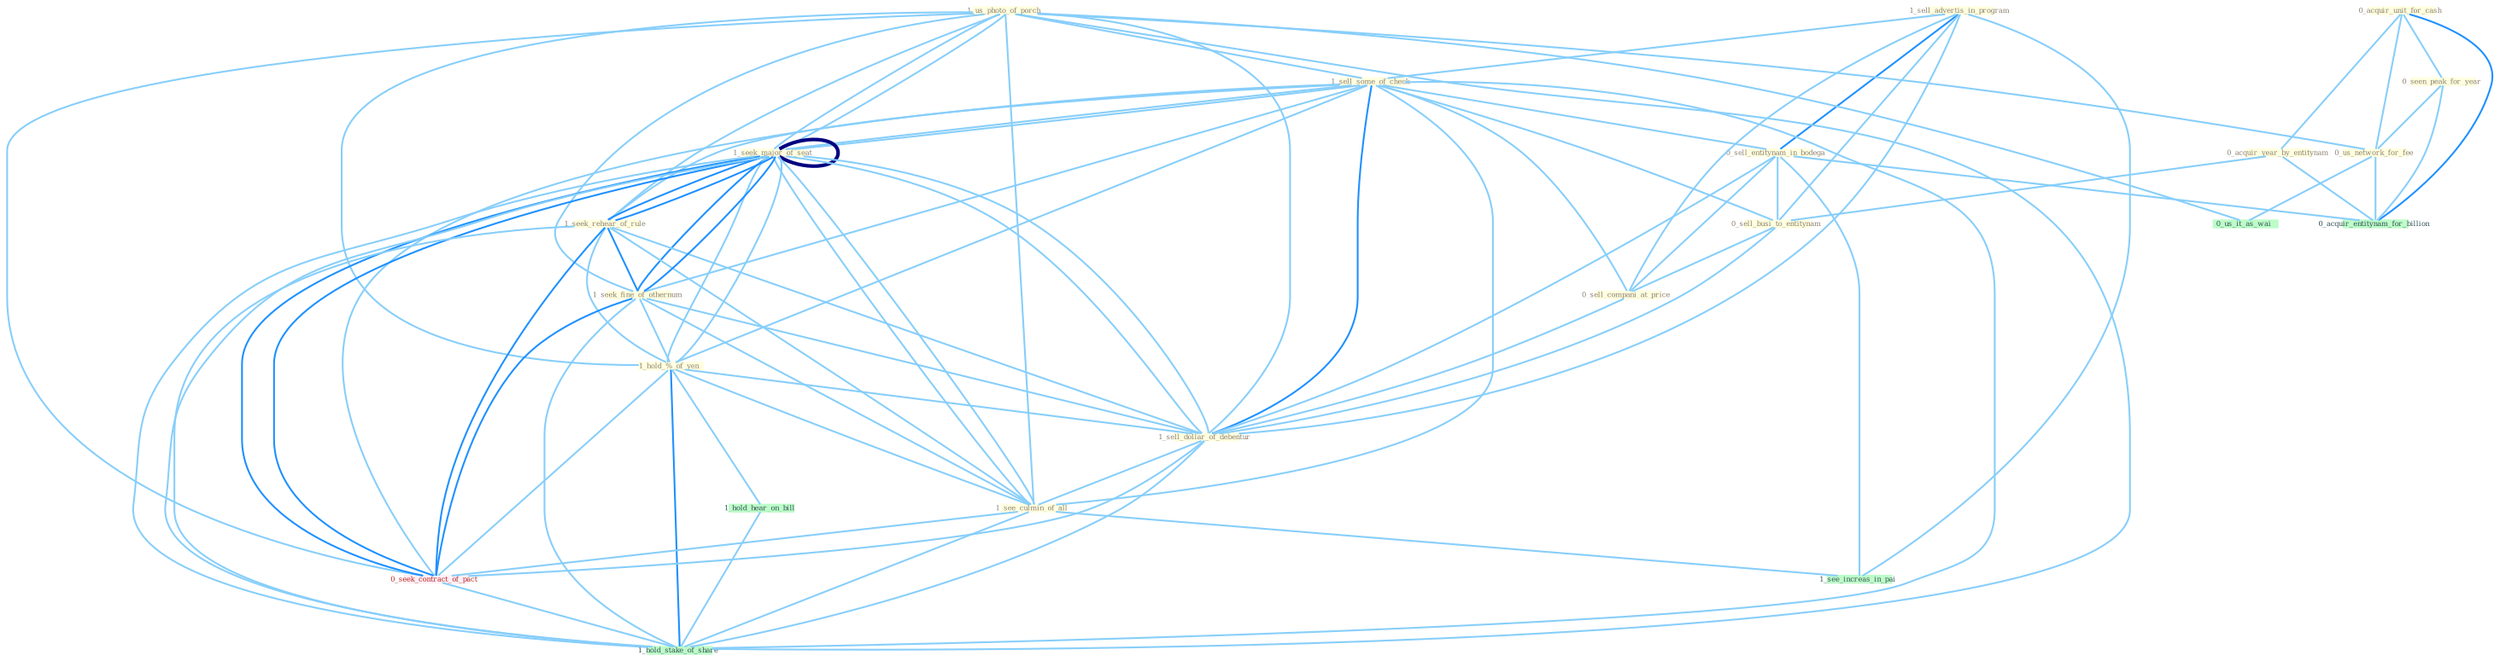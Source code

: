 Graph G{ 
    node
    [shape=polygon,style=filled,width=.5,height=.06,color="#BDFCC9",fixedsize=true,fontsize=4,
    fontcolor="#2f4f4f"];
    {node
    [color="#ffffe0", fontcolor="#8b7d6b"] "1_sell_advertis_in_program " "1_us_photo_of_porch " "1_sell_some_of_check " "0_sell_entitynam_in_bodega " "1_seek_major_of_seat " "0_acquir_unit_for_cash " "1_seek_rehear_of_rule " "0_seen_peak_for_year " "1_seek_fine_of_othernum " "0_us_network_for_fee " "1_hold_%_of_yen " "0_acquir_year_by_entitynam " "1_seek_major_of_seat " "0_sell_busi_to_entitynam " "0_sell_compani_at_price " "1_sell_dollar_of_debentur " "1_see_culmin_of_all "}
{node [color="#fff0f5", fontcolor="#b22222"] "0_seek_contract_of_pact "}
edge [color="#B0E2FF"];

	"1_sell_advertis_in_program " -- "1_sell_some_of_check " [w="1", color="#87cefa" ];
	"1_sell_advertis_in_program " -- "0_sell_entitynam_in_bodega " [w="2", color="#1e90ff" , len=0.8];
	"1_sell_advertis_in_program " -- "0_sell_busi_to_entitynam " [w="1", color="#87cefa" ];
	"1_sell_advertis_in_program " -- "0_sell_compani_at_price " [w="1", color="#87cefa" ];
	"1_sell_advertis_in_program " -- "1_sell_dollar_of_debentur " [w="1", color="#87cefa" ];
	"1_sell_advertis_in_program " -- "1_see_increas_in_pai " [w="1", color="#87cefa" ];
	"1_us_photo_of_porch " -- "1_sell_some_of_check " [w="1", color="#87cefa" ];
	"1_us_photo_of_porch " -- "1_seek_major_of_seat " [w="1", color="#87cefa" ];
	"1_us_photo_of_porch " -- "1_seek_rehear_of_rule " [w="1", color="#87cefa" ];
	"1_us_photo_of_porch " -- "1_seek_fine_of_othernum " [w="1", color="#87cefa" ];
	"1_us_photo_of_porch " -- "0_us_network_for_fee " [w="1", color="#87cefa" ];
	"1_us_photo_of_porch " -- "1_hold_%_of_yen " [w="1", color="#87cefa" ];
	"1_us_photo_of_porch " -- "1_seek_major_of_seat " [w="1", color="#87cefa" ];
	"1_us_photo_of_porch " -- "1_sell_dollar_of_debentur " [w="1", color="#87cefa" ];
	"1_us_photo_of_porch " -- "1_see_culmin_of_all " [w="1", color="#87cefa" ];
	"1_us_photo_of_porch " -- "0_seek_contract_of_pact " [w="1", color="#87cefa" ];
	"1_us_photo_of_porch " -- "0_us_it_as_wai " [w="1", color="#87cefa" ];
	"1_us_photo_of_porch " -- "1_hold_stake_of_share " [w="1", color="#87cefa" ];
	"1_sell_some_of_check " -- "0_sell_entitynam_in_bodega " [w="1", color="#87cefa" ];
	"1_sell_some_of_check " -- "1_seek_major_of_seat " [w="1", color="#87cefa" ];
	"1_sell_some_of_check " -- "1_seek_rehear_of_rule " [w="1", color="#87cefa" ];
	"1_sell_some_of_check " -- "1_seek_fine_of_othernum " [w="1", color="#87cefa" ];
	"1_sell_some_of_check " -- "1_hold_%_of_yen " [w="1", color="#87cefa" ];
	"1_sell_some_of_check " -- "1_seek_major_of_seat " [w="1", color="#87cefa" ];
	"1_sell_some_of_check " -- "0_sell_busi_to_entitynam " [w="1", color="#87cefa" ];
	"1_sell_some_of_check " -- "0_sell_compani_at_price " [w="1", color="#87cefa" ];
	"1_sell_some_of_check " -- "1_sell_dollar_of_debentur " [w="2", color="#1e90ff" , len=0.8];
	"1_sell_some_of_check " -- "1_see_culmin_of_all " [w="1", color="#87cefa" ];
	"1_sell_some_of_check " -- "0_seek_contract_of_pact " [w="1", color="#87cefa" ];
	"1_sell_some_of_check " -- "1_hold_stake_of_share " [w="1", color="#87cefa" ];
	"0_sell_entitynam_in_bodega " -- "0_sell_busi_to_entitynam " [w="1", color="#87cefa" ];
	"0_sell_entitynam_in_bodega " -- "0_sell_compani_at_price " [w="1", color="#87cefa" ];
	"0_sell_entitynam_in_bodega " -- "1_sell_dollar_of_debentur " [w="1", color="#87cefa" ];
	"0_sell_entitynam_in_bodega " -- "0_acquir_entitynam_for_billion " [w="1", color="#87cefa" ];
	"0_sell_entitynam_in_bodega " -- "1_see_increas_in_pai " [w="1", color="#87cefa" ];
	"1_seek_major_of_seat " -- "1_seek_rehear_of_rule " [w="2", color="#1e90ff" , len=0.8];
	"1_seek_major_of_seat " -- "1_seek_fine_of_othernum " [w="2", color="#1e90ff" , len=0.8];
	"1_seek_major_of_seat " -- "1_hold_%_of_yen " [w="1", color="#87cefa" ];
	"1_seek_major_of_seat " -- "1_seek_major_of_seat " [w="4", style=bold, color="#000080", len=0.4];
	"1_seek_major_of_seat " -- "1_sell_dollar_of_debentur " [w="1", color="#87cefa" ];
	"1_seek_major_of_seat " -- "1_see_culmin_of_all " [w="1", color="#87cefa" ];
	"1_seek_major_of_seat " -- "0_seek_contract_of_pact " [w="2", color="#1e90ff" , len=0.8];
	"1_seek_major_of_seat " -- "1_hold_stake_of_share " [w="1", color="#87cefa" ];
	"0_acquir_unit_for_cash " -- "0_seen_peak_for_year " [w="1", color="#87cefa" ];
	"0_acquir_unit_for_cash " -- "0_us_network_for_fee " [w="1", color="#87cefa" ];
	"0_acquir_unit_for_cash " -- "0_acquir_year_by_entitynam " [w="1", color="#87cefa" ];
	"0_acquir_unit_for_cash " -- "0_acquir_entitynam_for_billion " [w="2", color="#1e90ff" , len=0.8];
	"1_seek_rehear_of_rule " -- "1_seek_fine_of_othernum " [w="2", color="#1e90ff" , len=0.8];
	"1_seek_rehear_of_rule " -- "1_hold_%_of_yen " [w="1", color="#87cefa" ];
	"1_seek_rehear_of_rule " -- "1_seek_major_of_seat " [w="2", color="#1e90ff" , len=0.8];
	"1_seek_rehear_of_rule " -- "1_sell_dollar_of_debentur " [w="1", color="#87cefa" ];
	"1_seek_rehear_of_rule " -- "1_see_culmin_of_all " [w="1", color="#87cefa" ];
	"1_seek_rehear_of_rule " -- "0_seek_contract_of_pact " [w="2", color="#1e90ff" , len=0.8];
	"1_seek_rehear_of_rule " -- "1_hold_stake_of_share " [w="1", color="#87cefa" ];
	"0_seen_peak_for_year " -- "0_us_network_for_fee " [w="1", color="#87cefa" ];
	"0_seen_peak_for_year " -- "0_acquir_entitynam_for_billion " [w="1", color="#87cefa" ];
	"1_seek_fine_of_othernum " -- "1_hold_%_of_yen " [w="1", color="#87cefa" ];
	"1_seek_fine_of_othernum " -- "1_seek_major_of_seat " [w="2", color="#1e90ff" , len=0.8];
	"1_seek_fine_of_othernum " -- "1_sell_dollar_of_debentur " [w="1", color="#87cefa" ];
	"1_seek_fine_of_othernum " -- "1_see_culmin_of_all " [w="1", color="#87cefa" ];
	"1_seek_fine_of_othernum " -- "0_seek_contract_of_pact " [w="2", color="#1e90ff" , len=0.8];
	"1_seek_fine_of_othernum " -- "1_hold_stake_of_share " [w="1", color="#87cefa" ];
	"0_us_network_for_fee " -- "0_us_it_as_wai " [w="1", color="#87cefa" ];
	"0_us_network_for_fee " -- "0_acquir_entitynam_for_billion " [w="1", color="#87cefa" ];
	"1_hold_%_of_yen " -- "1_seek_major_of_seat " [w="1", color="#87cefa" ];
	"1_hold_%_of_yen " -- "1_sell_dollar_of_debentur " [w="1", color="#87cefa" ];
	"1_hold_%_of_yen " -- "1_see_culmin_of_all " [w="1", color="#87cefa" ];
	"1_hold_%_of_yen " -- "0_seek_contract_of_pact " [w="1", color="#87cefa" ];
	"1_hold_%_of_yen " -- "1_hold_hear_on_bill " [w="1", color="#87cefa" ];
	"1_hold_%_of_yen " -- "1_hold_stake_of_share " [w="2", color="#1e90ff" , len=0.8];
	"0_acquir_year_by_entitynam " -- "0_sell_busi_to_entitynam " [w="1", color="#87cefa" ];
	"0_acquir_year_by_entitynam " -- "0_acquir_entitynam_for_billion " [w="1", color="#87cefa" ];
	"1_seek_major_of_seat " -- "1_sell_dollar_of_debentur " [w="1", color="#87cefa" ];
	"1_seek_major_of_seat " -- "1_see_culmin_of_all " [w="1", color="#87cefa" ];
	"1_seek_major_of_seat " -- "0_seek_contract_of_pact " [w="2", color="#1e90ff" , len=0.8];
	"1_seek_major_of_seat " -- "1_hold_stake_of_share " [w="1", color="#87cefa" ];
	"0_sell_busi_to_entitynam " -- "0_sell_compani_at_price " [w="1", color="#87cefa" ];
	"0_sell_busi_to_entitynam " -- "1_sell_dollar_of_debentur " [w="1", color="#87cefa" ];
	"0_sell_compani_at_price " -- "1_sell_dollar_of_debentur " [w="1", color="#87cefa" ];
	"1_sell_dollar_of_debentur " -- "1_see_culmin_of_all " [w="1", color="#87cefa" ];
	"1_sell_dollar_of_debentur " -- "0_seek_contract_of_pact " [w="1", color="#87cefa" ];
	"1_sell_dollar_of_debentur " -- "1_hold_stake_of_share " [w="1", color="#87cefa" ];
	"1_see_culmin_of_all " -- "0_seek_contract_of_pact " [w="1", color="#87cefa" ];
	"1_see_culmin_of_all " -- "1_see_increas_in_pai " [w="1", color="#87cefa" ];
	"1_see_culmin_of_all " -- "1_hold_stake_of_share " [w="1", color="#87cefa" ];
	"0_seek_contract_of_pact " -- "1_hold_stake_of_share " [w="1", color="#87cefa" ];
	"1_hold_hear_on_bill " -- "1_hold_stake_of_share " [w="1", color="#87cefa" ];
}